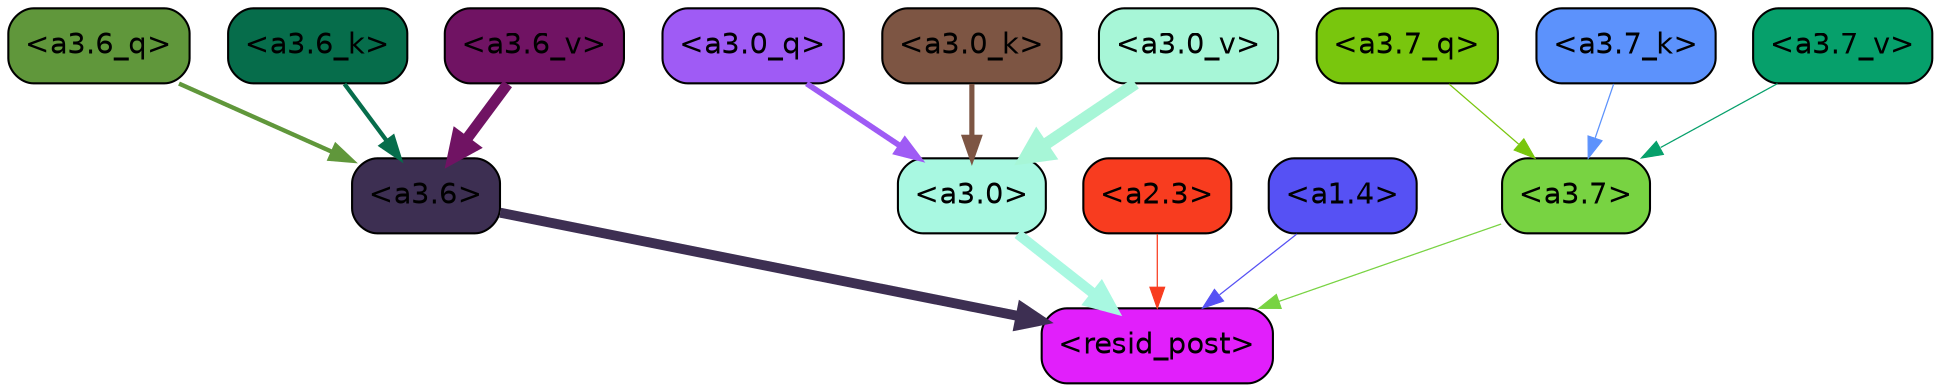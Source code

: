 strict digraph "" {
	graph [bgcolor=transparent,
		layout=dot,
		overlap=false,
		splines=true
	];
	"<a3.7>"	[color=black,
		fillcolor="#78d342",
		fontname=Helvetica,
		shape=box,
		style="filled, rounded"];
	"<resid_post>"	[color=black,
		fillcolor="#e11ffb",
		fontname=Helvetica,
		shape=box,
		style="filled, rounded"];
	"<a3.7>" -> "<resid_post>"	[color="#78d342",
		penwidth=0.6];
	"<a3.6>"	[color=black,
		fillcolor="#3d2f52",
		fontname=Helvetica,
		shape=box,
		style="filled, rounded"];
	"<a3.6>" -> "<resid_post>"	[color="#3d2f52",
		penwidth=4.753257989883423];
	"<a3.0>"	[color=black,
		fillcolor="#a8f8e1",
		fontname=Helvetica,
		shape=box,
		style="filled, rounded"];
	"<a3.0>" -> "<resid_post>"	[color="#a8f8e1",
		penwidth=4.90053927898407];
	"<a2.3>"	[color=black,
		fillcolor="#f83c1f",
		fontname=Helvetica,
		shape=box,
		style="filled, rounded"];
	"<a2.3>" -> "<resid_post>"	[color="#f83c1f",
		penwidth=0.6];
	"<a1.4>"	[color=black,
		fillcolor="#5651f4",
		fontname=Helvetica,
		shape=box,
		style="filled, rounded"];
	"<a1.4>" -> "<resid_post>"	[color="#5651f4",
		penwidth=0.6];
	"<a3.7_q>"	[color=black,
		fillcolor="#79c60d",
		fontname=Helvetica,
		shape=box,
		style="filled, rounded"];
	"<a3.7_q>" -> "<a3.7>"	[color="#79c60d",
		penwidth=0.6];
	"<a3.6_q>"	[color=black,
		fillcolor="#60973b",
		fontname=Helvetica,
		shape=box,
		style="filled, rounded"];
	"<a3.6_q>" -> "<a3.6>"	[color="#60973b",
		penwidth=2.091020345687866];
	"<a3.0_q>"	[color=black,
		fillcolor="#9f5bf5",
		fontname=Helvetica,
		shape=box,
		style="filled, rounded"];
	"<a3.0_q>" -> "<a3.0>"	[color="#9f5bf5",
		penwidth=2.7421876192092896];
	"<a3.7_k>"	[color=black,
		fillcolor="#5c92fc",
		fontname=Helvetica,
		shape=box,
		style="filled, rounded"];
	"<a3.7_k>" -> "<a3.7>"	[color="#5c92fc",
		penwidth=0.6];
	"<a3.6_k>"	[color=black,
		fillcolor="#066d4b",
		fontname=Helvetica,
		shape=box,
		style="filled, rounded"];
	"<a3.6_k>" -> "<a3.6>"	[color="#066d4b",
		penwidth=2.048597991466522];
	"<a3.0_k>"	[color=black,
		fillcolor="#7d5543",
		fontname=Helvetica,
		shape=box,
		style="filled, rounded"];
	"<a3.0_k>" -> "<a3.0>"	[color="#7d5543",
		penwidth=2.476402521133423];
	"<a3.7_v>"	[color=black,
		fillcolor="#06a06b",
		fontname=Helvetica,
		shape=box,
		style="filled, rounded"];
	"<a3.7_v>" -> "<a3.7>"	[color="#06a06b",
		penwidth=0.6];
	"<a3.6_v>"	[color=black,
		fillcolor="#701363",
		fontname=Helvetica,
		shape=box,
		style="filled, rounded"];
	"<a3.6_v>" -> "<a3.6>"	[color="#701363",
		penwidth=5.2550448179244995];
	"<a3.0_v>"	[color=black,
		fillcolor="#a7f6d7",
		fontname=Helvetica,
		shape=box,
		style="filled, rounded"];
	"<a3.0_v>" -> "<a3.0>"	[color="#a7f6d7",
		penwidth=5.652270674705505];
}
